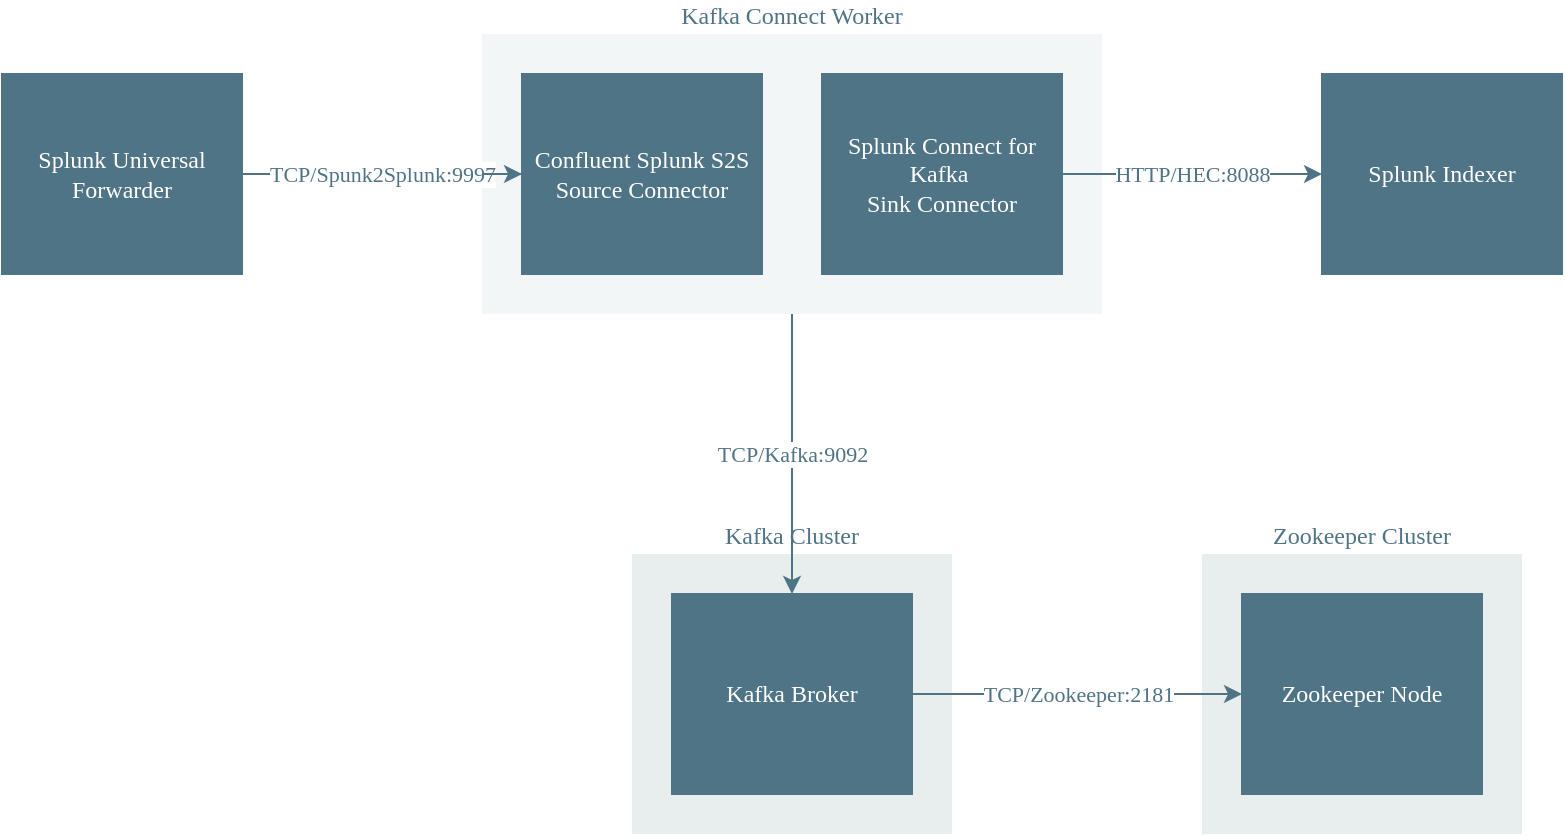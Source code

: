 <mxfile version="14.4.2" type="device"><diagram id="vcovi_UJeATqFssOZ4dM" name="AKV Kafka Splunk"><mxGraphModel dx="908" dy="603" grid="1" gridSize="10" guides="1" tooltips="1" connect="1" arrows="1" fold="1" page="1" pageScale="1" pageWidth="1169" pageHeight="827" math="0" shadow="0"><root><mxCell id="0"/><mxCell id="1" parent="0"/><mxCell id="rDX-hqdtGPyfZZ7rkguA-4" value="Kafka Cluster" style="rounded=0;whiteSpace=wrap;html=1;fontFamily=Corbel;fontSize=12;align=center;strokeColor=none;fillColor=#E8EDEE;labelPosition=center;verticalLabelPosition=top;verticalAlign=bottom;fontColor=#4F7486;fontSource=http%3A%2F%2Fdb.onlinewebfonts.com%2Ft%2F51ee907427c788c3ab4442e73286d641.woff;" parent="1" vertex="1"><mxGeometry x="315" y="280" width="160" height="140" as="geometry"/></mxCell><mxCell id="rDX-hqdtGPyfZZ7rkguA-8" value="Splunk Universal Forwarder" style="rounded=0;whiteSpace=wrap;html=1;fillColor=#4F7486;strokeColor=#4F7486;fontColor=#FFFFFF;fontFamily=Corbel;fontSource=http%3A%2F%2Fdb.onlinewebfonts.com%2Ft%2F51ee907427c788c3ab4442e73286d641.woff;" parent="1" vertex="1"><mxGeometry y="40" width="120" height="100" as="geometry"/></mxCell><mxCell id="rDX-hqdtGPyfZZ7rkguA-10" value="Splunk Indexer" style="rounded=0;whiteSpace=wrap;html=1;fillColor=#4F7486;strokeColor=#4F7486;fontColor=#FFFFFF;fontFamily=Corbel;fontSource=http%3A%2F%2Fdb.onlinewebfonts.com%2Ft%2F51ee907427c788c3ab4442e73286d641.woff;" parent="1" vertex="1"><mxGeometry x="660" y="40" width="120" height="100" as="geometry"/></mxCell><mxCell id="rDX-hqdtGPyfZZ7rkguA-11" value="Kafka Broker" style="rounded=0;whiteSpace=wrap;html=1;fillColor=#4F7486;strokeColor=#4F7486;fontColor=#FFFFFF;fontFamily=Corbel;fontSource=http%3A%2F%2Fdb.onlinewebfonts.com%2Ft%2F51ee907427c788c3ab4442e73286d641.woff;" parent="1" vertex="1"><mxGeometry x="335" y="300" width="120" height="100" as="geometry"/></mxCell><mxCell id="rDX-hqdtGPyfZZ7rkguA-12" value="Zookeeper Cluster" style="rounded=0;whiteSpace=wrap;html=1;fontFamily=Corbel;fontSize=12;align=center;strokeColor=none;fillColor=#E8EDEE;labelPosition=center;verticalLabelPosition=top;verticalAlign=bottom;fontColor=#4F7486;fontSource=http%3A%2F%2Fdb.onlinewebfonts.com%2Ft%2F51ee907427c788c3ab4442e73286d641.woff;" parent="1" vertex="1"><mxGeometry x="600" y="280" width="160" height="140" as="geometry"/></mxCell><mxCell id="rDX-hqdtGPyfZZ7rkguA-13" value="Zookeeper Node" style="rounded=0;whiteSpace=wrap;html=1;fillColor=#4F7486;strokeColor=#4F7486;fontColor=#FFFFFF;fontFamily=Corbel;fontSource=http%3A%2F%2Fdb.onlinewebfonts.com%2Ft%2F51ee907427c788c3ab4442e73286d641.woff;" parent="1" vertex="1"><mxGeometry x="620" y="300" width="120" height="100" as="geometry"/></mxCell><mxCell id="rDX-hqdtGPyfZZ7rkguA-14" value="Kafka Connect Worker" style="rounded=0;whiteSpace=wrap;html=1;fontFamily=Corbel;fontSource=http%3A%2F%2Fdb.onlinewebfonts.com%2Ft%2F51ee907427c788c3ab4442e73286d641.woff;labelPosition=center;verticalLabelPosition=top;align=center;verticalAlign=bottom;fontColor=#4F7486;opacity=50;fillColor=#E8EDEE;strokeColor=none;" parent="1" vertex="1"><mxGeometry x="240" y="20" width="310" height="140" as="geometry"/></mxCell><mxCell id="rDX-hqdtGPyfZZ7rkguA-15" value="TCP/Zookeeper:2181" style="endArrow=classic;html=1;strokeColor=#4F7486;rounded=0;exitX=1;exitY=0.5;exitDx=0;exitDy=0;entryX=0;entryY=0.5;entryDx=0;entryDy=0;fontFamily=Corbel;fontSource=http%3A%2F%2Fdb.onlinewebfonts.com%2Ft%2F51ee907427c788c3ab4442e73286d641.woff;fontColor=#4F7486;" parent="1" source="rDX-hqdtGPyfZZ7rkguA-11" target="rDX-hqdtGPyfZZ7rkguA-13" edge="1"><mxGeometry width="50" height="50" relative="1" as="geometry"><mxPoint x="510" y="610" as="sourcePoint"/><mxPoint x="560" y="560" as="targetPoint"/></mxGeometry></mxCell><mxCell id="rDX-hqdtGPyfZZ7rkguA-16" value="TCP/Kafka:9092" style="endArrow=classic;html=1;strokeColor=#4F7486;rounded=0;exitX=0.5;exitY=1;exitDx=0;exitDy=0;entryX=0.5;entryY=0;entryDx=0;entryDy=0;fontFamily=Corbel;fontSource=http%3A%2F%2Fdb.onlinewebfonts.com%2Ft%2F51ee907427c788c3ab4442e73286d641.woff;fontColor=#4F7486;" parent="1" source="rDX-hqdtGPyfZZ7rkguA-14" target="rDX-hqdtGPyfZZ7rkguA-11" edge="1"><mxGeometry width="50" height="50" relative="1" as="geometry"><mxPoint x="370" y="350" as="sourcePoint"/><mxPoint x="370" y="450" as="targetPoint"/></mxGeometry></mxCell><mxCell id="rDX-hqdtGPyfZZ7rkguA-19" value="TCP/Spunk2Splunk:9997" style="endArrow=classic;html=1;rounded=0;exitX=1;exitY=0.5;exitDx=0;exitDy=0;entryX=0;entryY=0.5;entryDx=0;entryDy=0;fontFamily=Corbel;fontSource=http%3A%2F%2Fdb.onlinewebfonts.com%2Ft%2F51ee907427c788c3ab4442e73286d641.woff;strokeColor=#4F7486;fontColor=#4F7486;" parent="1" source="rDX-hqdtGPyfZZ7rkguA-8" target="rDX-hqdtGPyfZZ7rkguA-25" edge="1"><mxGeometry width="50" height="50" relative="1" as="geometry"><mxPoint x="110" y="150.0" as="sourcePoint"/><mxPoint x="110" y="250.0" as="targetPoint"/></mxGeometry></mxCell><mxCell id="rDX-hqdtGPyfZZ7rkguA-20" value="HTTP/HEC:8088" style="endArrow=classic;html=1;rounded=0;exitX=1;exitY=0.5;exitDx=0;exitDy=0;entryX=0;entryY=0.5;entryDx=0;entryDy=0;fontFamily=Corbel;fontSource=http%3A%2F%2Fdb.onlinewebfonts.com%2Ft%2F51ee907427c788c3ab4442e73286d641.woff;strokeColor=#4F7486;fontColor=#4F7486;" parent="1" source="rDX-hqdtGPyfZZ7rkguA-26" target="rDX-hqdtGPyfZZ7rkguA-10" edge="1"><mxGeometry width="50" height="50" relative="1" as="geometry"><mxPoint x="300" y="160.0" as="sourcePoint"/><mxPoint x="300" y="260.0" as="targetPoint"/></mxGeometry></mxCell><mxCell id="rDX-hqdtGPyfZZ7rkguA-27" value="" style="endArrow=classic;html=1;strokeColor=#4F7486;rounded=0;exitX=0;exitY=0.5;exitDx=0;exitDy=0;entryX=1;entryY=0.5;entryDx=0;entryDy=0;fontFamily=Corbel;fontSource=http%3A%2F%2Fdb.onlinewebfonts.com%2Ft%2F51ee907427c788c3ab4442e73286d641.woff;" parent="1" source="rDX-hqdtGPyfZZ7rkguA-14" target="rDX-hqdtGPyfZZ7rkguA-25" edge="1"><mxGeometry width="50" height="50" relative="1" as="geometry"><mxPoint x="280" y="290" as="sourcePoint"/><mxPoint x="280" y="370" as="targetPoint"/></mxGeometry></mxCell><mxCell id="rDX-hqdtGPyfZZ7rkguA-28" value="" style="endArrow=classic;html=1;strokeColor=#4F7486;rounded=0;exitX=1;exitY=0.5;exitDx=0;exitDy=0;entryX=0;entryY=0.5;entryDx=0;entryDy=0;fontFamily=Corbel;fontSource=http%3A%2F%2Fdb.onlinewebfonts.com%2Ft%2F51ee907427c788c3ab4442e73286d641.woff;" parent="1" source="rDX-hqdtGPyfZZ7rkguA-14" target="rDX-hqdtGPyfZZ7rkguA-26" edge="1"><mxGeometry width="50" height="50" relative="1" as="geometry"><mxPoint x="290" y="300" as="sourcePoint"/><mxPoint x="290" y="380" as="targetPoint"/></mxGeometry></mxCell><mxCell id="rDX-hqdtGPyfZZ7rkguA-26" value="Splunk Connect for Kafka&amp;nbsp;&lt;br&gt;Sink Connector" style="rounded=0;whiteSpace=wrap;html=1;fillColor=#4F7486;fontColor=#FFFFFF;fontFamily=Corbel;fontSource=http%3A%2F%2Fdb.onlinewebfonts.com%2Ft%2F51ee907427c788c3ab4442e73286d641.woff;strokeColor=#4F7486;" parent="1" vertex="1"><mxGeometry x="410" y="40" width="120" height="100" as="geometry"/></mxCell><mxCell id="rDX-hqdtGPyfZZ7rkguA-25" value="Confluent Splunk S2S Source Connector" style="rounded=0;whiteSpace=wrap;html=1;fillColor=#4F7486;fontColor=#FFFFFF;fontFamily=Corbel;fontSource=http%3A%2F%2Fdb.onlinewebfonts.com%2Ft%2F51ee907427c788c3ab4442e73286d641.woff;strokeColor=#4F7486;" parent="1" vertex="1"><mxGeometry x="260" y="40" width="120" height="100" as="geometry"/></mxCell></root></mxGraphModel></diagram></mxfile>